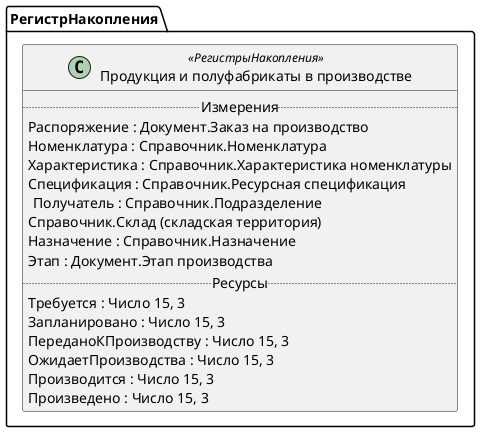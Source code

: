 ﻿@startuml ПродукцияИПолуфабрикатыВПроизводстве
'!include templates.wsd
'..\include templates.wsd
class РегистрНакопления.ПродукцияИПолуфабрикатыВПроизводстве as "Продукция и полуфабрикаты в производстве" <<РегистрыНакопления>>
{
..Измерения..
Распоряжение : Документ.Заказ на производство
Номенклатура : Справочник.Номенклатура
Характеристика : Справочник.Характеристика номенклатуры
Спецификация : Справочник.Ресурсная спецификация
Получатель : Справочник.Подразделение\rСправочник.Склад (складская территория)
Назначение : Справочник.Назначение
Этап : Документ.Этап производства
..Ресурсы..
Требуется : Число 15, 3
Запланировано : Число 15, 3
ПереданоКПроизводству : Число 15, 3
ОжидаетПроизводства : Число 15, 3
Производится : Число 15, 3
Произведено : Число 15, 3
}
@enduml
